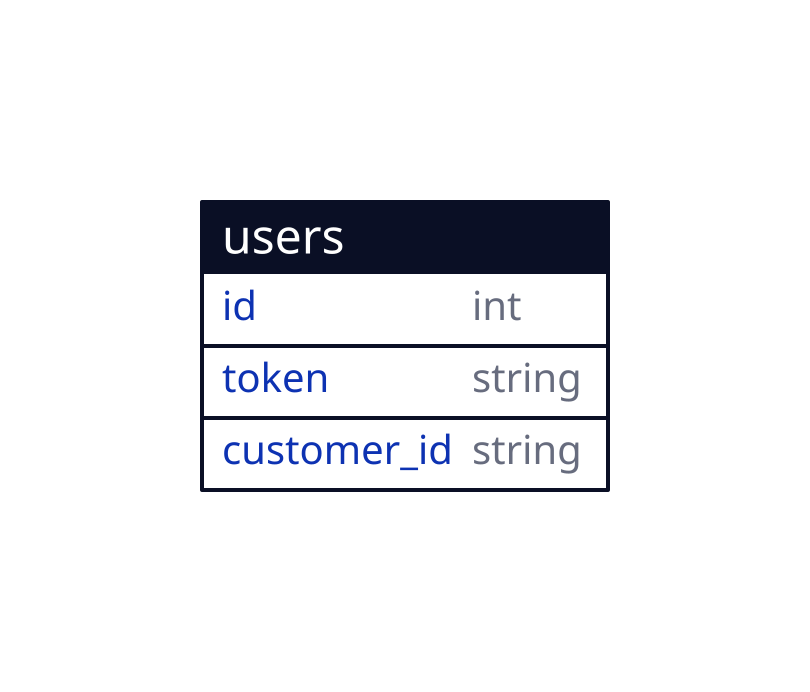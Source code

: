 users: {
  shape: sql_table
  id: int
  token: string
  customer_id: string
}

# Continue nesting as needed!
# layers: {
#   ...
# }
